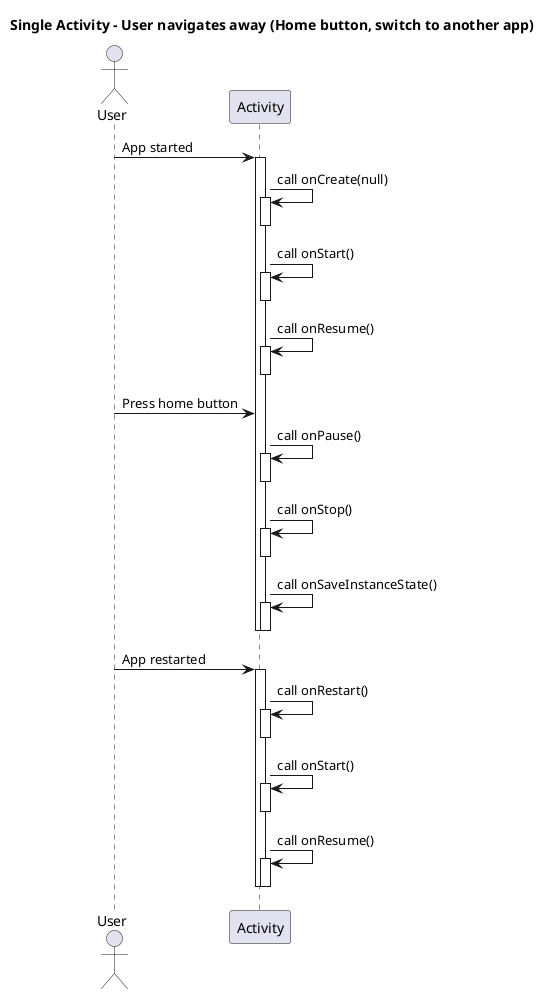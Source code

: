 @startuml

skinparam dip 100

title Single Activity - User navigates away (Home button, switch to another app)

actor User

User -> Activity: App started
activate Activity

Activity -> Activity: call onCreate(null)
activate Activity
deactivate Activity

Activity -> Activity: call onStart()
activate Activity
deactivate Activity

Activity -> Activity: call onResume()
activate Activity
deactivate Activity

User -> Activity: Press home button


Activity -> Activity: call onPause()
activate Activity
deactivate Activity

Activity -> Activity: call onStop()
activate Activity
deactivate Activity

Activity -> Activity: call onSaveInstanceState()
activate Activity
deactivate Activity
deactivate Activity


User -> Activity: App restarted
activate Activity

Activity -> Activity: call onRestart()
activate Activity
deactivate Activity

Activity -> Activity: call onStart()
activate Activity
deactivate Activity

Activity -> Activity: call onResume()
activate Activity
deactivate Activity
deactivate Activity

@enduml